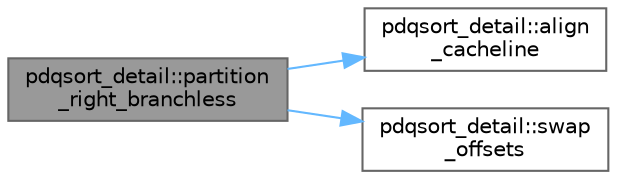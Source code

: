 digraph "pdqsort_detail::partition_right_branchless"
{
 // LATEX_PDF_SIZE
  bgcolor="transparent";
  edge [fontname=Helvetica,fontsize=10,labelfontname=Helvetica,labelfontsize=10];
  node [fontname=Helvetica,fontsize=10,shape=box,height=0.2,width=0.4];
  rankdir="LR";
  Node1 [id="Node000001",label="pdqsort_detail::partition\l_right_branchless",height=0.2,width=0.4,color="gray40", fillcolor="grey60", style="filled", fontcolor="black",tooltip=" "];
  Node1 -> Node2 [id="edge3_Node000001_Node000002",color="steelblue1",style="solid",tooltip=" "];
  Node2 [id="Node000002",label="pdqsort_detail::align\l_cacheline",height=0.2,width=0.4,color="grey40", fillcolor="white", style="filled",URL="$namespacepdqsort__detail.html#a9c14c46c400c3d91db14fb6500d576a0",tooltip=" "];
  Node1 -> Node3 [id="edge4_Node000001_Node000003",color="steelblue1",style="solid",tooltip=" "];
  Node3 [id="Node000003",label="pdqsort_detail::swap\l_offsets",height=0.2,width=0.4,color="grey40", fillcolor="white", style="filled",URL="$namespacepdqsort__detail.html#a9fb8c4c6e7cae1781d127e70e47a8016",tooltip=" "];
}
